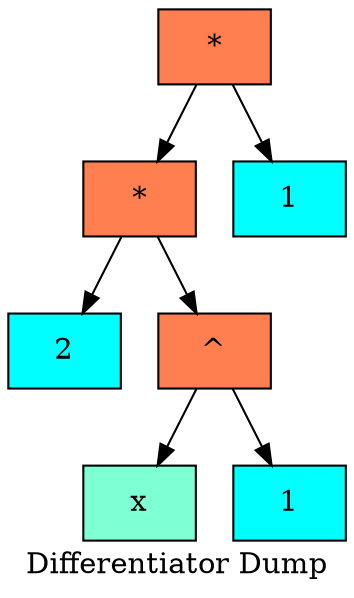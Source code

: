   digraph tree  {
  node[   shape     = "Mrecord",  style     = "filled",  fillcolor = "aqua",  fontcolor = "#000000",  margin    = "0.075"];
  rankdir   = "TB";

  label     = "Differentiator Dump";
"node3" [shape = "record", label = "{*}", fillcolor = "coral"]
"node4" [shape = "record", label = "{*}", fillcolor = "coral"]
"node5" [shape = "record", label = "{2}", fillcolor = "aqua"]
"node4" -> "node5"
"node6" [shape = "record", label = "{^}", fillcolor = "coral"]
"node7" [shape = "record", label = "{x}", fillcolor = "aquamarine"]
"node6" -> "node7"
"node8" [shape = "record", label = "{1}", fillcolor = "aqua"]
"node6" -> "node8"
"node4" -> "node6"
"node3" -> "node4"
"node9" [shape = "record", label = "{1}", fillcolor = "aqua"]
"node3" -> "node9"
  }